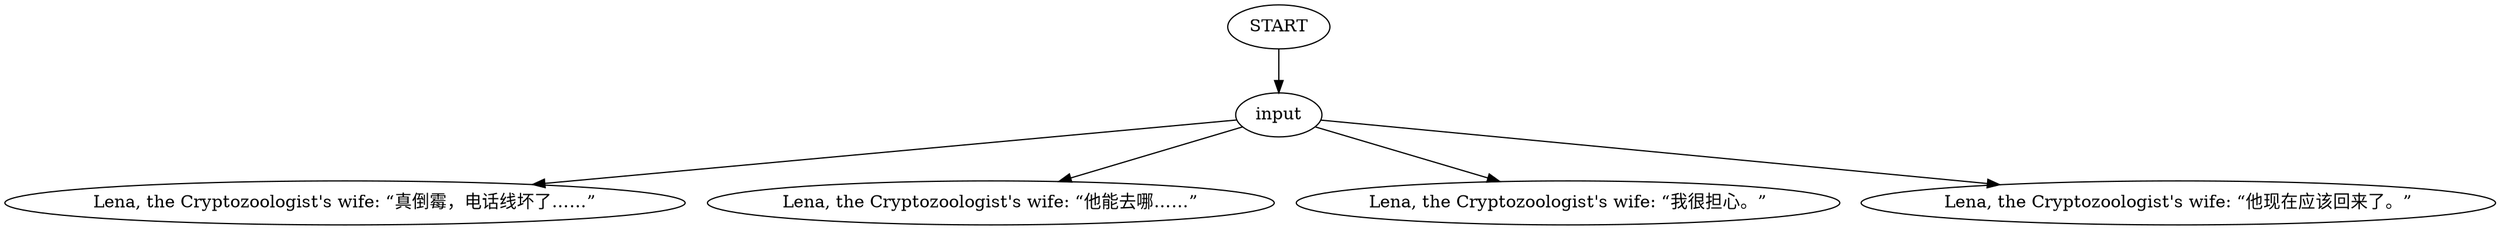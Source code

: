 # WHIRLING / LENA DAY 2 BARKS
# Lena's barks for when it's Day 2 or later and the player hasn't gotten the TASK.get_morell_back_to_lena
# ==================================================
digraph G {
	  0 [label="START"];
	  1 [label="input"];
	  2 [label="Lena, the Cryptozoologist's wife: “真倒霉，电话线坏了……”"];
	  3 [label="Lena, the Cryptozoologist's wife: “他能去哪……”"];
	  4 [label="Lena, the Cryptozoologist's wife: “我很担心。”"];
	  5 [label="Lena, the Cryptozoologist's wife: “他现在应该回来了。”"];
	  0 -> 1
	  1 -> 2
	  1 -> 3
	  1 -> 4
	  1 -> 5
}

